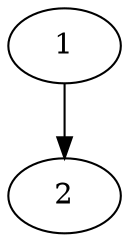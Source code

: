 strict digraph  { 
1 [attr="{'foo': 5, 'baz': 4}"]; 
2 [attr="{'foo': 'a', 'baz': 'c'}"]; 
1 -> 2; 
} 